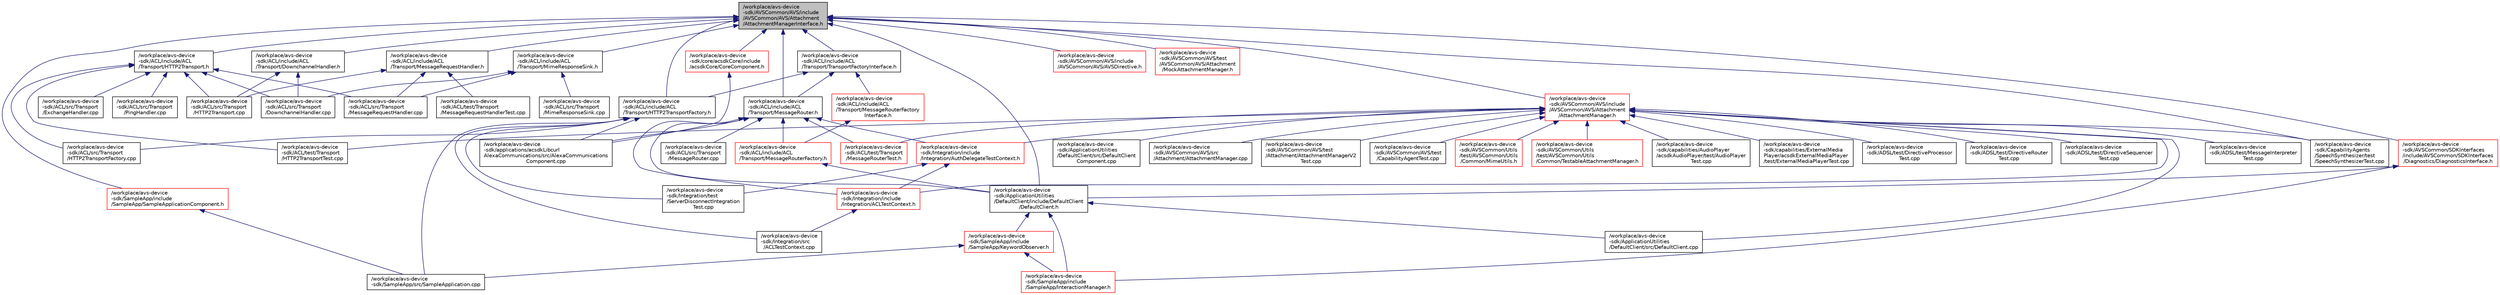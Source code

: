 digraph "/workplace/avs-device-sdk/AVSCommon/AVS/include/AVSCommon/AVS/Attachment/AttachmentManagerInterface.h"
{
  edge [fontname="Helvetica",fontsize="10",labelfontname="Helvetica",labelfontsize="10"];
  node [fontname="Helvetica",fontsize="10",shape=record];
  Node34 [label="/workplace/avs-device\l-sdk/AVSCommon/AVS/include\l/AVSCommon/AVS/Attachment\l/AttachmentManagerInterface.h",height=0.2,width=0.4,color="black", fillcolor="grey75", style="filled", fontcolor="black"];
  Node34 -> Node35 [dir="back",color="midnightblue",fontsize="10",style="solid",fontname="Helvetica"];
  Node35 [label="/workplace/avs-device\l-sdk/ACL/include/ACL\l/Transport/DownchannelHandler.h",height=0.2,width=0.4,color="black", fillcolor="white", style="filled",URL="$_downchannel_handler_8h.html"];
  Node35 -> Node36 [dir="back",color="midnightblue",fontsize="10",style="solid",fontname="Helvetica"];
  Node36 [label="/workplace/avs-device\l-sdk/ACL/src/Transport\l/DownchannelHandler.cpp",height=0.2,width=0.4,color="black", fillcolor="white", style="filled",URL="$_downchannel_handler_8cpp.html"];
  Node35 -> Node37 [dir="back",color="midnightblue",fontsize="10",style="solid",fontname="Helvetica"];
  Node37 [label="/workplace/avs-device\l-sdk/ACL/src/Transport\l/HTTP2Transport.cpp",height=0.2,width=0.4,color="black", fillcolor="white", style="filled",URL="$_h_t_t_p2_transport_8cpp.html"];
  Node34 -> Node38 [dir="back",color="midnightblue",fontsize="10",style="solid",fontname="Helvetica"];
  Node38 [label="/workplace/avs-device\l-sdk/ACL/include/ACL\l/Transport/HTTP2Transport.h",height=0.2,width=0.4,color="black", fillcolor="white", style="filled",URL="$_h_t_t_p2_transport_8h.html"];
  Node38 -> Node36 [dir="back",color="midnightblue",fontsize="10",style="solid",fontname="Helvetica"];
  Node38 -> Node39 [dir="back",color="midnightblue",fontsize="10",style="solid",fontname="Helvetica"];
  Node39 [label="/workplace/avs-device\l-sdk/ACL/src/Transport\l/ExchangeHandler.cpp",height=0.2,width=0.4,color="black", fillcolor="white", style="filled",URL="$_exchange_handler_8cpp.html"];
  Node38 -> Node37 [dir="back",color="midnightblue",fontsize="10",style="solid",fontname="Helvetica"];
  Node38 -> Node40 [dir="back",color="midnightblue",fontsize="10",style="solid",fontname="Helvetica"];
  Node40 [label="/workplace/avs-device\l-sdk/ACL/src/Transport\l/HTTP2TransportFactory.cpp",height=0.2,width=0.4,color="black", fillcolor="white", style="filled",URL="$_h_t_t_p2_transport_factory_8cpp.html"];
  Node38 -> Node41 [dir="back",color="midnightblue",fontsize="10",style="solid",fontname="Helvetica"];
  Node41 [label="/workplace/avs-device\l-sdk/ACL/src/Transport\l/MessageRequestHandler.cpp",height=0.2,width=0.4,color="black", fillcolor="white", style="filled",URL="$_message_request_handler_8cpp.html"];
  Node38 -> Node42 [dir="back",color="midnightblue",fontsize="10",style="solid",fontname="Helvetica"];
  Node42 [label="/workplace/avs-device\l-sdk/ACL/src/Transport\l/PingHandler.cpp",height=0.2,width=0.4,color="black", fillcolor="white", style="filled",URL="$_ping_handler_8cpp.html"];
  Node38 -> Node43 [dir="back",color="midnightblue",fontsize="10",style="solid",fontname="Helvetica"];
  Node43 [label="/workplace/avs-device\l-sdk/ACL/test/Transport\l/HTTP2TransportTest.cpp",height=0.2,width=0.4,color="black", fillcolor="white", style="filled",URL="$_h_t_t_p2_transport_test_8cpp.html"];
  Node34 -> Node44 [dir="back",color="midnightblue",fontsize="10",style="solid",fontname="Helvetica"];
  Node44 [label="/workplace/avs-device\l-sdk/ACL/include/ACL\l/Transport/HTTP2TransportFactory.h",height=0.2,width=0.4,color="black", fillcolor="white", style="filled",URL="$_h_t_t_p2_transport_factory_8h.html"];
  Node44 -> Node40 [dir="back",color="midnightblue",fontsize="10",style="solid",fontname="Helvetica"];
  Node44 -> Node45 [dir="back",color="midnightblue",fontsize="10",style="solid",fontname="Helvetica"];
  Node45 [label="/workplace/avs-device\l-sdk/applications/acsdkLibcurl\lAlexaCommunications/src/AlexaCommunications\lComponent.cpp",height=0.2,width=0.4,color="black", fillcolor="white", style="filled",URL="$_alexa_communications_component_8cpp.html"];
  Node44 -> Node46 [dir="back",color="midnightblue",fontsize="10",style="solid",fontname="Helvetica"];
  Node46 [label="/workplace/avs-device\l-sdk/Integration/src\l/ACLTestContext.cpp",height=0.2,width=0.4,color="black", fillcolor="white", style="filled",URL="$_a_c_l_test_context_8cpp.html"];
  Node44 -> Node47 [dir="back",color="midnightblue",fontsize="10",style="solid",fontname="Helvetica"];
  Node47 [label="/workplace/avs-device\l-sdk/Integration/test\l/ServerDisconnectIntegration\lTest.cpp",height=0.2,width=0.4,color="black", fillcolor="white", style="filled",URL="$_server_disconnect_integration_test_8cpp.html"];
  Node44 -> Node48 [dir="back",color="midnightblue",fontsize="10",style="solid",fontname="Helvetica"];
  Node48 [label="/workplace/avs-device\l-sdk/SampleApp/src/SampleApplication.cpp",height=0.2,width=0.4,color="black", fillcolor="white", style="filled",URL="$_sample_application_8cpp.html"];
  Node34 -> Node49 [dir="back",color="midnightblue",fontsize="10",style="solid",fontname="Helvetica"];
  Node49 [label="/workplace/avs-device\l-sdk/ACL/include/ACL\l/Transport/MessageRequestHandler.h",height=0.2,width=0.4,color="black", fillcolor="white", style="filled",URL="$_message_request_handler_8h.html"];
  Node49 -> Node37 [dir="back",color="midnightblue",fontsize="10",style="solid",fontname="Helvetica"];
  Node49 -> Node41 [dir="back",color="midnightblue",fontsize="10",style="solid",fontname="Helvetica"];
  Node49 -> Node50 [dir="back",color="midnightblue",fontsize="10",style="solid",fontname="Helvetica"];
  Node50 [label="/workplace/avs-device\l-sdk/ACL/test/Transport\l/MessageRequestHandlerTest.cpp",height=0.2,width=0.4,color="black", fillcolor="white", style="filled",URL="$_message_request_handler_test_8cpp.html"];
  Node34 -> Node51 [dir="back",color="midnightblue",fontsize="10",style="solid",fontname="Helvetica"];
  Node51 [label="/workplace/avs-device\l-sdk/ACL/include/ACL\l/Transport/MessageRouter.h",height=0.2,width=0.4,color="black", fillcolor="white", style="filled",URL="$_message_router_8h.html"];
  Node51 -> Node52 [dir="back",color="midnightblue",fontsize="10",style="solid",fontname="Helvetica"];
  Node52 [label="/workplace/avs-device\l-sdk/ACL/include/ACL\l/Transport/MessageRouterFactory.h",height=0.2,width=0.4,color="red", fillcolor="white", style="filled",URL="$_message_router_factory_8h.html"];
  Node52 -> Node54 [dir="back",color="midnightblue",fontsize="10",style="solid",fontname="Helvetica"];
  Node54 [label="/workplace/avs-device\l-sdk/ApplicationUtilities\l/DefaultClient/include/DefaultClient\l/DefaultClient.h",height=0.2,width=0.4,color="black", fillcolor="white", style="filled",URL="$_default_client_8h.html"];
  Node54 -> Node55 [dir="back",color="midnightblue",fontsize="10",style="solid",fontname="Helvetica"];
  Node55 [label="/workplace/avs-device\l-sdk/ApplicationUtilities\l/DefaultClient/src/DefaultClient.cpp",height=0.2,width=0.4,color="black", fillcolor="white", style="filled",URL="$_default_client_8cpp.html"];
  Node54 -> Node56 [dir="back",color="midnightblue",fontsize="10",style="solid",fontname="Helvetica"];
  Node56 [label="/workplace/avs-device\l-sdk/SampleApp/include\l/SampleApp/InteractionManager.h",height=0.2,width=0.4,color="red", fillcolor="white", style="filled",URL="$_interaction_manager_8h.html"];
  Node54 -> Node66 [dir="back",color="midnightblue",fontsize="10",style="solid",fontname="Helvetica"];
  Node66 [label="/workplace/avs-device\l-sdk/SampleApp/include\l/SampleApp/KeywordObserver.h",height=0.2,width=0.4,color="red", fillcolor="white", style="filled",URL="$_keyword_observer_8h.html"];
  Node66 -> Node56 [dir="back",color="midnightblue",fontsize="10",style="solid",fontname="Helvetica"];
  Node66 -> Node48 [dir="back",color="midnightblue",fontsize="10",style="solid",fontname="Helvetica"];
  Node51 -> Node68 [dir="back",color="midnightblue",fontsize="10",style="solid",fontname="Helvetica"];
  Node68 [label="/workplace/avs-device\l-sdk/ACL/src/Transport\l/MessageRouter.cpp",height=0.2,width=0.4,color="black", fillcolor="white", style="filled",URL="$_message_router_8cpp.html"];
  Node51 -> Node69 [dir="back",color="midnightblue",fontsize="10",style="solid",fontname="Helvetica"];
  Node69 [label="/workplace/avs-device\l-sdk/ACL/test/Transport\l/MessageRouterTest.h",height=0.2,width=0.4,color="red", fillcolor="white", style="filled",URL="$_message_router_test_8h.html"];
  Node51 -> Node45 [dir="back",color="midnightblue",fontsize="10",style="solid",fontname="Helvetica"];
  Node51 -> Node54 [dir="back",color="midnightblue",fontsize="10",style="solid",fontname="Helvetica"];
  Node51 -> Node71 [dir="back",color="midnightblue",fontsize="10",style="solid",fontname="Helvetica"];
  Node71 [label="/workplace/avs-device\l-sdk/Integration/include\l/Integration/ACLTestContext.h",height=0.2,width=0.4,color="red", fillcolor="white", style="filled",URL="$_a_c_l_test_context_8h.html"];
  Node71 -> Node46 [dir="back",color="midnightblue",fontsize="10",style="solid",fontname="Helvetica"];
  Node51 -> Node79 [dir="back",color="midnightblue",fontsize="10",style="solid",fontname="Helvetica"];
  Node79 [label="/workplace/avs-device\l-sdk/Integration/include\l/Integration/AuthDelegateTestContext.h",height=0.2,width=0.4,color="red", fillcolor="white", style="filled",URL="$_auth_delegate_test_context_8h.html"];
  Node79 -> Node71 [dir="back",color="midnightblue",fontsize="10",style="solid",fontname="Helvetica"];
  Node79 -> Node47 [dir="back",color="midnightblue",fontsize="10",style="solid",fontname="Helvetica"];
  Node34 -> Node82 [dir="back",color="midnightblue",fontsize="10",style="solid",fontname="Helvetica"];
  Node82 [label="/workplace/avs-device\l-sdk/ACL/include/ACL\l/Transport/MimeResponseSink.h",height=0.2,width=0.4,color="black", fillcolor="white", style="filled",URL="$_mime_response_sink_8h.html"];
  Node82 -> Node36 [dir="back",color="midnightblue",fontsize="10",style="solid",fontname="Helvetica"];
  Node82 -> Node41 [dir="back",color="midnightblue",fontsize="10",style="solid",fontname="Helvetica"];
  Node82 -> Node83 [dir="back",color="midnightblue",fontsize="10",style="solid",fontname="Helvetica"];
  Node83 [label="/workplace/avs-device\l-sdk/ACL/src/Transport\l/MimeResponseSink.cpp",height=0.2,width=0.4,color="black", fillcolor="white", style="filled",URL="$_mime_response_sink_8cpp.html"];
  Node34 -> Node84 [dir="back",color="midnightblue",fontsize="10",style="solid",fontname="Helvetica"];
  Node84 [label="/workplace/avs-device\l-sdk/ACL/include/ACL\l/Transport/TransportFactoryInterface.h",height=0.2,width=0.4,color="black", fillcolor="white", style="filled",URL="$_transport_factory_interface_8h.html"];
  Node84 -> Node44 [dir="back",color="midnightblue",fontsize="10",style="solid",fontname="Helvetica"];
  Node84 -> Node51 [dir="back",color="midnightblue",fontsize="10",style="solid",fontname="Helvetica"];
  Node84 -> Node85 [dir="back",color="midnightblue",fontsize="10",style="solid",fontname="Helvetica"];
  Node85 [label="/workplace/avs-device\l-sdk/ACL/include/ACL\l/Transport/MessageRouterFactory\lInterface.h",height=0.2,width=0.4,color="red", fillcolor="white", style="filled",URL="$_message_router_factory_interface_8h.html"];
  Node85 -> Node52 [dir="back",color="midnightblue",fontsize="10",style="solid",fontname="Helvetica"];
  Node34 -> Node54 [dir="back",color="midnightblue",fontsize="10",style="solid",fontname="Helvetica"];
  Node34 -> Node88 [dir="back",color="midnightblue",fontsize="10",style="solid",fontname="Helvetica"];
  Node88 [label="/workplace/avs-device\l-sdk/AVSCommon/AVS/include\l/AVSCommon/AVS/Attachment\l/AttachmentManager.h",height=0.2,width=0.4,color="red", fillcolor="white", style="filled",URL="$_attachment_manager_8h.html"];
  Node88 -> Node43 [dir="back",color="midnightblue",fontsize="10",style="solid",fontname="Helvetica"];
  Node88 -> Node69 [dir="back",color="midnightblue",fontsize="10",style="solid",fontname="Helvetica"];
  Node88 -> Node89 [dir="back",color="midnightblue",fontsize="10",style="solid",fontname="Helvetica"];
  Node89 [label="/workplace/avs-device\l-sdk/ADSL/test/DirectiveProcessor\lTest.cpp",height=0.2,width=0.4,color="black", fillcolor="white", style="filled",URL="$_directive_processor_test_8cpp.html"];
  Node88 -> Node90 [dir="back",color="midnightblue",fontsize="10",style="solid",fontname="Helvetica"];
  Node90 [label="/workplace/avs-device\l-sdk/ADSL/test/DirectiveRouter\lTest.cpp",height=0.2,width=0.4,color="black", fillcolor="white", style="filled",URL="$_directive_router_test_8cpp.html"];
  Node88 -> Node91 [dir="back",color="midnightblue",fontsize="10",style="solid",fontname="Helvetica"];
  Node91 [label="/workplace/avs-device\l-sdk/ADSL/test/DirectiveSequencer\lTest.cpp",height=0.2,width=0.4,color="black", fillcolor="white", style="filled",URL="$_directive_sequencer_test_8cpp.html"];
  Node88 -> Node92 [dir="back",color="midnightblue",fontsize="10",style="solid",fontname="Helvetica"];
  Node92 [label="/workplace/avs-device\l-sdk/ADSL/test/MessageInterpreter\lTest.cpp",height=0.2,width=0.4,color="black", fillcolor="white", style="filled",URL="$_message_interpreter_test_8cpp.html"];
  Node88 -> Node55 [dir="back",color="midnightblue",fontsize="10",style="solid",fontname="Helvetica"];
  Node88 -> Node87 [dir="back",color="midnightblue",fontsize="10",style="solid",fontname="Helvetica"];
  Node87 [label="/workplace/avs-device\l-sdk/ApplicationUtilities\l/DefaultClient/src/DefaultClient\lComponent.cpp",height=0.2,width=0.4,color="black", fillcolor="white", style="filled",URL="$_default_client_component_8cpp.html"];
  Node88 -> Node93 [dir="back",color="midnightblue",fontsize="10",style="solid",fontname="Helvetica"];
  Node93 [label="/workplace/avs-device\l-sdk/AVSCommon/AVS/src\l/Attachment/AttachmentManager.cpp",height=0.2,width=0.4,color="black", fillcolor="white", style="filled",URL="$_attachment_manager_8cpp.html"];
  Node88 -> Node94 [dir="back",color="midnightblue",fontsize="10",style="solid",fontname="Helvetica"];
  Node94 [label="/workplace/avs-device\l-sdk/AVSCommon/AVS/test\l/Attachment/AttachmentManagerV2\lTest.cpp",height=0.2,width=0.4,color="black", fillcolor="white", style="filled",URL="$_attachment_manager_v2_test_8cpp.html"];
  Node88 -> Node95 [dir="back",color="midnightblue",fontsize="10",style="solid",fontname="Helvetica"];
  Node95 [label="/workplace/avs-device\l-sdk/AVSCommon/AVS/test\l/CapabilityAgentTest.cpp",height=0.2,width=0.4,color="black", fillcolor="white", style="filled",URL="$_capability_agent_test_8cpp.html"];
  Node88 -> Node96 [dir="back",color="midnightblue",fontsize="10",style="solid",fontname="Helvetica"];
  Node96 [label="/workplace/avs-device\l-sdk/AVSCommon/Utils\l/test/AVSCommon/Utils\l/Common/MimeUtils.h",height=0.2,width=0.4,color="red", fillcolor="white", style="filled",URL="$_mime_utils_8h.html"];
  Node88 -> Node98 [dir="back",color="midnightblue",fontsize="10",style="solid",fontname="Helvetica"];
  Node98 [label="/workplace/avs-device\l-sdk/AVSCommon/Utils\l/test/AVSCommon/Utils\l/Common/TestableAttachmentManager.h",height=0.2,width=0.4,color="red", fillcolor="white", style="filled",URL="$_testable_attachment_manager_8h.html"];
  Node88 -> Node100 [dir="back",color="midnightblue",fontsize="10",style="solid",fontname="Helvetica"];
  Node100 [label="/workplace/avs-device\l-sdk/capabilities/AudioPlayer\l/acsdkAudioPlayer/test/AudioPlayer\lTest.cpp",height=0.2,width=0.4,color="black", fillcolor="white", style="filled",URL="$_audio_player_test_8cpp.html"];
  Node88 -> Node101 [dir="back",color="midnightblue",fontsize="10",style="solid",fontname="Helvetica"];
  Node101 [label="/workplace/avs-device\l-sdk/capabilities/ExternalMedia\lPlayer/acsdkExternalMediaPlayer\l/test/ExternalMediaPlayerTest.cpp",height=0.2,width=0.4,color="black", fillcolor="white", style="filled",URL="$_external_media_player_test_8cpp.html"];
  Node88 -> Node102 [dir="back",color="midnightblue",fontsize="10",style="solid",fontname="Helvetica"];
  Node102 [label="/workplace/avs-device\l-sdk/CapabilityAgents\l/SpeechSynthesizer/test\l/SpeechSynthesizerTest.cpp",height=0.2,width=0.4,color="black", fillcolor="white", style="filled",URL="$_speech_synthesizer_test_8cpp.html"];
  Node88 -> Node71 [dir="back",color="midnightblue",fontsize="10",style="solid",fontname="Helvetica"];
  Node88 -> Node79 [dir="back",color="midnightblue",fontsize="10",style="solid",fontname="Helvetica"];
  Node34 -> Node111 [dir="back",color="midnightblue",fontsize="10",style="solid",fontname="Helvetica"];
  Node111 [label="/workplace/avs-device\l-sdk/AVSCommon/AVS/include\l/AVSCommon/AVS/AVSDirective.h",height=0.2,width=0.4,color="red", fillcolor="white", style="filled",URL="$_a_v_s_directive_8h.html"];
  Node34 -> Node331 [dir="back",color="midnightblue",fontsize="10",style="solid",fontname="Helvetica"];
  Node331 [label="/workplace/avs-device\l-sdk/AVSCommon/AVS/test\l/AVSCommon/AVS/Attachment\l/MockAttachmentManager.h",height=0.2,width=0.4,color="red", fillcolor="white", style="filled",URL="$_mock_attachment_manager_8h.html"];
  Node34 -> Node241 [dir="back",color="midnightblue",fontsize="10",style="solid",fontname="Helvetica"];
  Node241 [label="/workplace/avs-device\l-sdk/AVSCommon/SDKInterfaces\l/include/AVSCommon/SDKInterfaces\l/Diagnostics/DiagnosticsInterface.h",height=0.2,width=0.4,color="red", fillcolor="white", style="filled",URL="$_diagnostics_interface_8h.html"];
  Node241 -> Node54 [dir="back",color="midnightblue",fontsize="10",style="solid",fontname="Helvetica"];
  Node241 -> Node56 [dir="back",color="midnightblue",fontsize="10",style="solid",fontname="Helvetica"];
  Node34 -> Node102 [dir="back",color="midnightblue",fontsize="10",style="solid",fontname="Helvetica"];
  Node34 -> Node251 [dir="back",color="midnightblue",fontsize="10",style="solid",fontname="Helvetica"];
  Node251 [label="/workplace/avs-device\l-sdk/core/acsdkCore/include\l/acsdkCore/CoreComponent.h",height=0.2,width=0.4,color="red", fillcolor="white", style="filled",URL="$_core_component_8h.html"];
  Node251 -> Node45 [dir="back",color="midnightblue",fontsize="10",style="solid",fontname="Helvetica"];
  Node34 -> Node312 [dir="back",color="midnightblue",fontsize="10",style="solid",fontname="Helvetica"];
  Node312 [label="/workplace/avs-device\l-sdk/SampleApp/include\l/SampleApp/SampleApplicationComponent.h",height=0.2,width=0.4,color="red", fillcolor="white", style="filled",URL="$_sample_application_component_8h.html"];
  Node312 -> Node48 [dir="back",color="midnightblue",fontsize="10",style="solid",fontname="Helvetica"];
}
